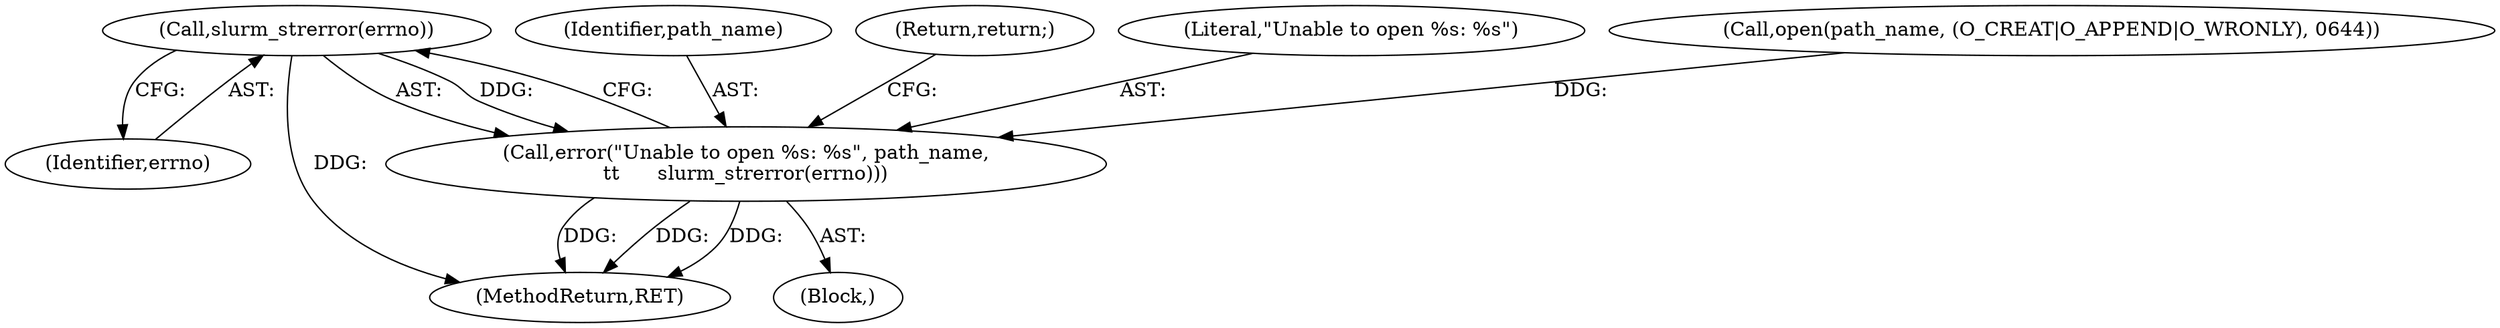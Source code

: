 digraph "0_slurm_92362a92fffe60187df61f99ab11c249d44120ee@API" {
"1000241" [label="(Call,slurm_strerror(errno))"];
"1000238" [label="(Call,error(\"Unable to open %s: %s\", path_name,\n\t\t      slurm_strerror(errno)))"];
"1000241" [label="(Call,slurm_strerror(errno))"];
"1000238" [label="(Call,error(\"Unable to open %s: %s\", path_name,\n\t\t      slurm_strerror(errno)))"];
"1000237" [label="(Block,)"];
"1000240" [label="(Identifier,path_name)"];
"1000243" [label="(Return,return;)"];
"1000239" [label="(Literal,\"Unable to open %s: %s\")"];
"1000287" [label="(MethodReturn,RET)"];
"1000242" [label="(Identifier,errno)"];
"1000227" [label="(Call,open(path_name, (O_CREAT|O_APPEND|O_WRONLY), 0644))"];
"1000241" -> "1000238"  [label="AST: "];
"1000241" -> "1000242"  [label="CFG: "];
"1000242" -> "1000241"  [label="AST: "];
"1000238" -> "1000241"  [label="CFG: "];
"1000241" -> "1000287"  [label="DDG: "];
"1000241" -> "1000238"  [label="DDG: "];
"1000238" -> "1000237"  [label="AST: "];
"1000239" -> "1000238"  [label="AST: "];
"1000240" -> "1000238"  [label="AST: "];
"1000243" -> "1000238"  [label="CFG: "];
"1000238" -> "1000287"  [label="DDG: "];
"1000238" -> "1000287"  [label="DDG: "];
"1000238" -> "1000287"  [label="DDG: "];
"1000227" -> "1000238"  [label="DDG: "];
}
